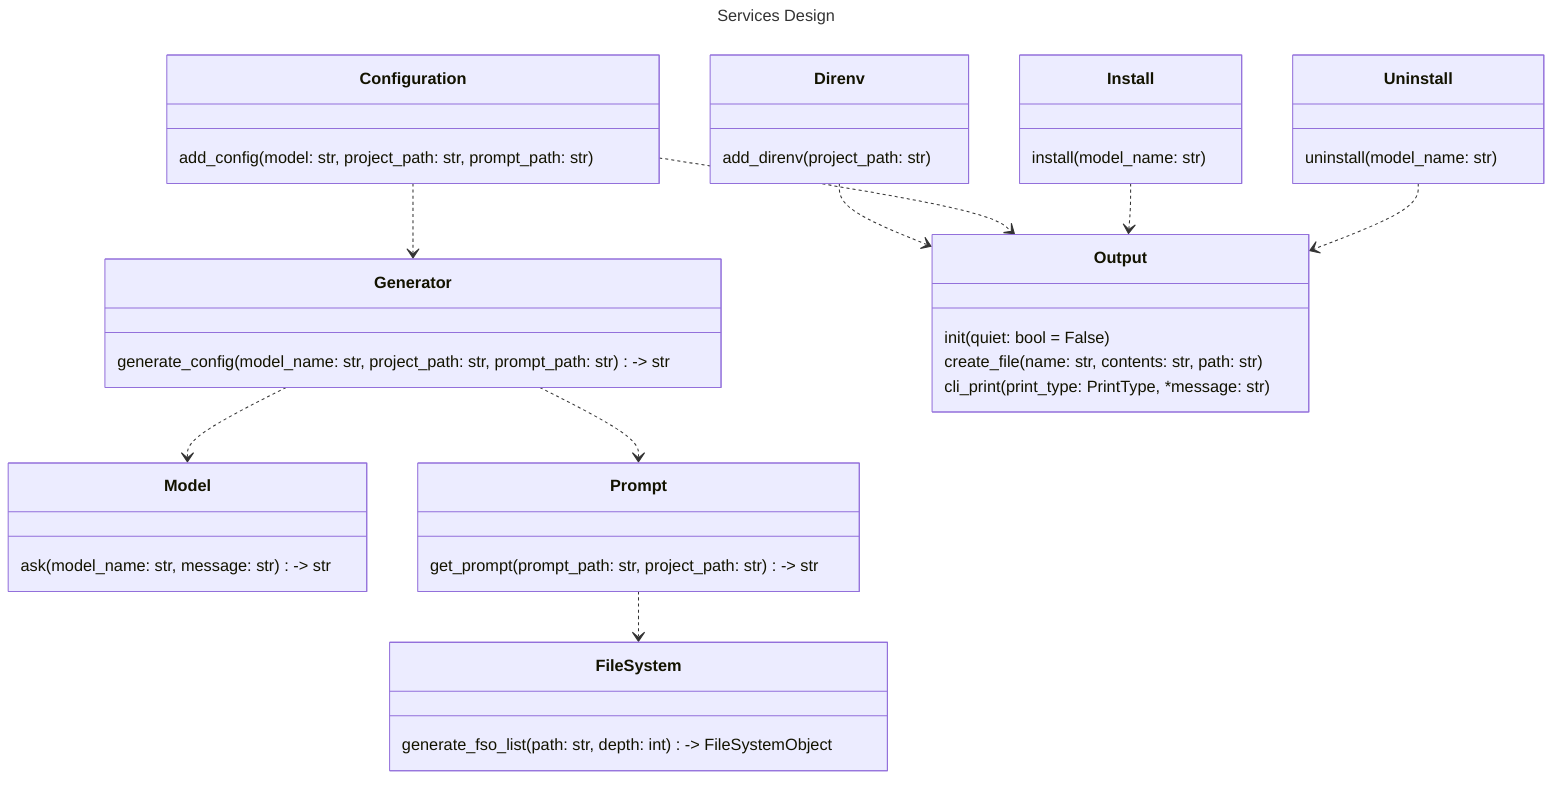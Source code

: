 ---
title: Services Design
---
classDiagram

    class Configuration {
        add_config(model: str, project_path: str, prompt_path: str) 
    }

    class Direnv {
        add_direnv(project_path: str)
    }

    class Install {
        install(model_name: str)
    }

    class Uninstall {
        uninstall(model_name: str)
    }

    class Generator {
        generate_config(model_name: str, project_path: str, prompt_path: str) -> str
    }

    class Model {
        ask(model_name: str, message: str) -> str
    }

    class Prompt {
        get_prompt(prompt_path: str, project_path: str) -> str
    }

    class Output {
        init(quiet: bool = False)
        create_file(name: str, contents: str, path: str)
        cli_print(print_type: PrintType, *message: str)
    }

    class FileSystem {
        generate_fso_list(path: str, depth: int) -> FileSystemObject
    }

    Direnv ..> Output
    Configuration ..> Output
    Install ..> Output
    Uninstall ..> Output
    Configuration ..> Generator
    Generator ..> Model
    Generator ..> Prompt
    Prompt ..> FileSystem
